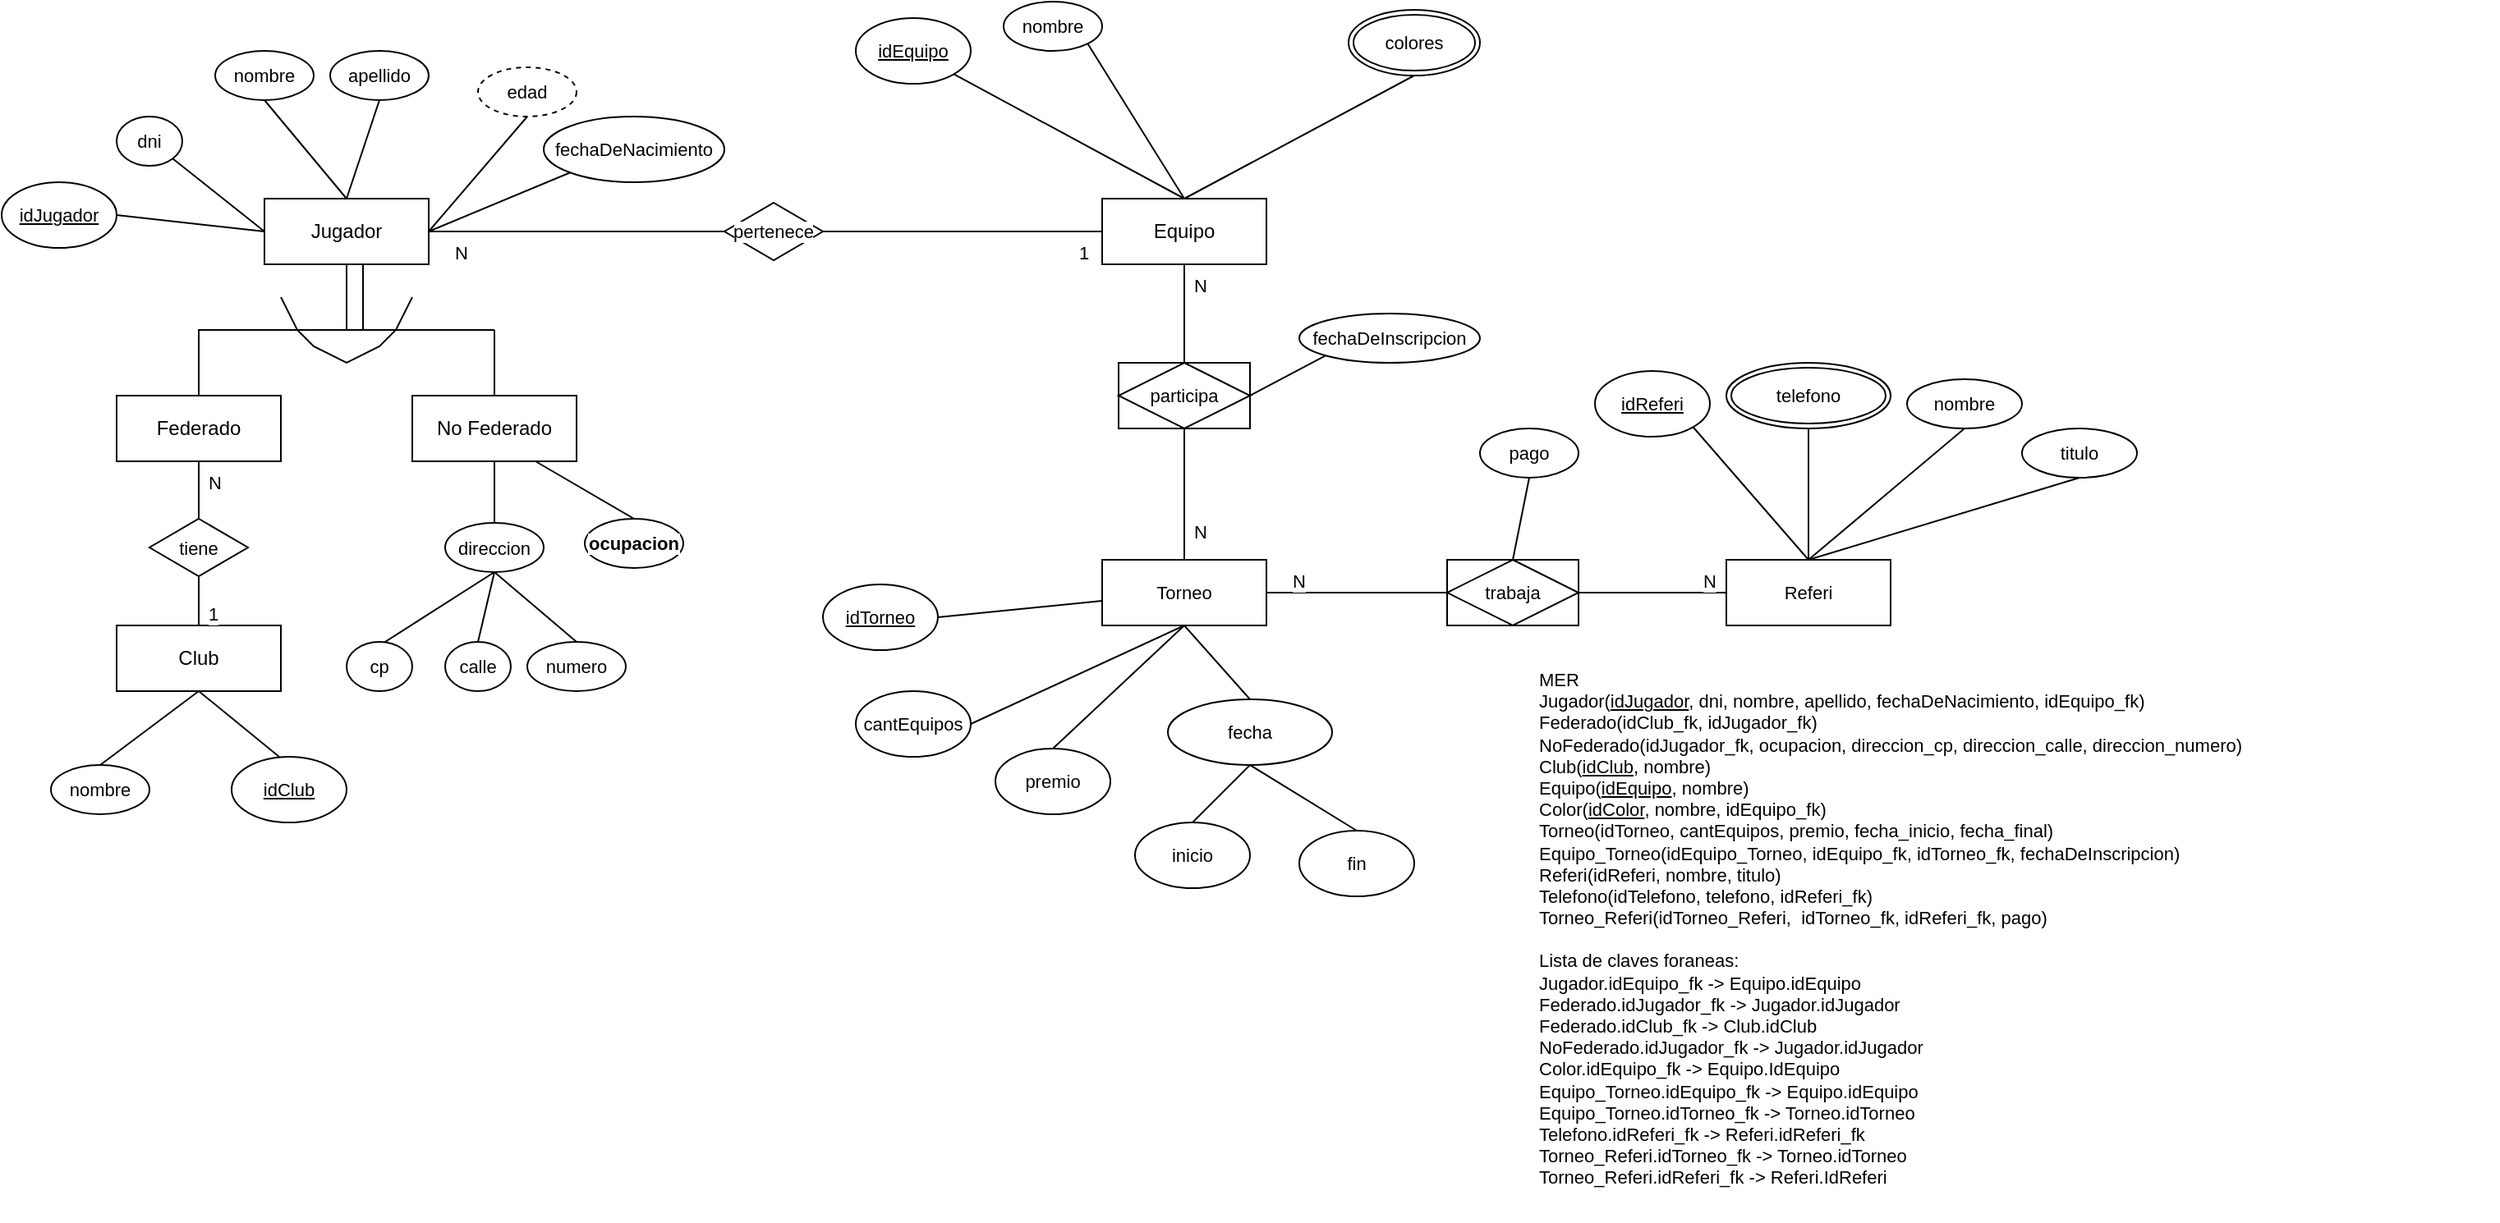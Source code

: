 <mxfile version="28.2.4">
  <diagram name="Página-1" id="o_vclZa8i1B72Egsuipd">
    <mxGraphModel dx="2010" dy="1642" grid="1" gridSize="10" guides="1" tooltips="1" connect="1" arrows="1" fold="1" page="1" pageScale="1" pageWidth="827" pageHeight="1169" math="0" shadow="0">
      <root>
        <mxCell id="0" />
        <mxCell id="1" parent="0" />
        <mxCell id="Htsk9jUAKjOqGIlY0f94-7" style="edgeStyle=none;shape=connector;rounded=0;orthogonalLoop=1;jettySize=auto;html=1;exitX=0.5;exitY=1;exitDx=0;exitDy=0;entryX=0.5;entryY=0;entryDx=0;entryDy=0;strokeColor=default;align=center;verticalAlign=middle;fontFamily=Helvetica;fontSize=11;fontColor=default;labelBackgroundColor=default;endArrow=none;" edge="1" parent="1" source="Htsk9jUAKjOqGIlY0f94-2" target="Htsk9jUAKjOqGIlY0f94-3">
          <mxGeometry relative="1" as="geometry">
            <Array as="points">
              <mxPoint x="150" y="60" />
              <mxPoint x="240" y="60" />
              <mxPoint x="60" y="60" />
            </Array>
          </mxGeometry>
        </mxCell>
        <mxCell id="Htsk9jUAKjOqGIlY0f94-39" style="edgeStyle=none;shape=connector;rounded=0;orthogonalLoop=1;jettySize=auto;html=1;exitX=1;exitY=0.5;exitDx=0;exitDy=0;entryX=0;entryY=0.5;entryDx=0;entryDy=0;strokeColor=default;align=center;verticalAlign=middle;fontFamily=Helvetica;fontSize=11;fontColor=default;labelBackgroundColor=default;endArrow=none;" edge="1" parent="1" source="Htsk9jUAKjOqGIlY0f94-51" target="Htsk9jUAKjOqGIlY0f94-38">
          <mxGeometry relative="1" as="geometry" />
        </mxCell>
        <mxCell id="Htsk9jUAKjOqGIlY0f94-2" value="Jugador" style="whiteSpace=wrap;html=1;align=center;" vertex="1" parent="1">
          <mxGeometry x="100" y="-20" width="100" height="40" as="geometry" />
        </mxCell>
        <mxCell id="Htsk9jUAKjOqGIlY0f94-3" value="Federado" style="whiteSpace=wrap;html=1;align=center;" vertex="1" parent="1">
          <mxGeometry x="10" y="100" width="100" height="40" as="geometry" />
        </mxCell>
        <mxCell id="Htsk9jUAKjOqGIlY0f94-9" style="edgeStyle=none;shape=connector;rounded=0;orthogonalLoop=1;jettySize=auto;html=1;exitX=0.5;exitY=0;exitDx=0;exitDy=0;strokeColor=default;align=center;verticalAlign=middle;fontFamily=Helvetica;fontSize=11;fontColor=default;labelBackgroundColor=default;endArrow=none;" edge="1" parent="1" source="Htsk9jUAKjOqGIlY0f94-4">
          <mxGeometry relative="1" as="geometry">
            <mxPoint x="240" y="60" as="targetPoint" />
          </mxGeometry>
        </mxCell>
        <mxCell id="Htsk9jUAKjOqGIlY0f94-4" value="No Federado" style="whiteSpace=wrap;html=1;align=center;" vertex="1" parent="1">
          <mxGeometry x="190" y="100" width="100" height="40" as="geometry" />
        </mxCell>
        <mxCell id="Htsk9jUAKjOqGIlY0f94-11" value="" style="endArrow=none;html=1;rounded=0;strokeColor=default;align=center;verticalAlign=middle;fontFamily=Helvetica;fontSize=11;fontColor=default;labelBackgroundColor=default;" edge="1" parent="1">
          <mxGeometry width="50" height="50" relative="1" as="geometry">
            <mxPoint x="110" y="40" as="sourcePoint" />
            <mxPoint x="190" y="40" as="targetPoint" />
            <Array as="points">
              <mxPoint x="120" y="60" />
              <mxPoint x="130" y="70" />
              <mxPoint x="150" y="80" />
              <mxPoint x="170" y="70" />
              <mxPoint x="180" y="60" />
            </Array>
          </mxGeometry>
        </mxCell>
        <mxCell id="Htsk9jUAKjOqGIlY0f94-12" value="" style="endArrow=none;html=1;rounded=0;strokeColor=default;align=center;verticalAlign=middle;fontFamily=Helvetica;fontSize=11;fontColor=default;labelBackgroundColor=default;" edge="1" parent="1">
          <mxGeometry width="50" height="50" relative="1" as="geometry">
            <mxPoint x="160" y="60" as="sourcePoint" />
            <mxPoint x="160" y="20" as="targetPoint" />
          </mxGeometry>
        </mxCell>
        <mxCell id="Htsk9jUAKjOqGIlY0f94-20" style="edgeStyle=none;shape=connector;rounded=0;orthogonalLoop=1;jettySize=auto;html=1;exitX=1;exitY=1;exitDx=0;exitDy=0;entryX=0;entryY=0.5;entryDx=0;entryDy=0;strokeColor=default;align=center;verticalAlign=middle;fontFamily=Helvetica;fontSize=11;fontColor=default;labelBackgroundColor=default;endArrow=none;" edge="1" parent="1" source="Htsk9jUAKjOqGIlY0f94-13" target="Htsk9jUAKjOqGIlY0f94-2">
          <mxGeometry relative="1" as="geometry" />
        </mxCell>
        <mxCell id="Htsk9jUAKjOqGIlY0f94-13" value="dni" style="ellipse;whiteSpace=wrap;html=1;align=center;fontFamily=Helvetica;fontSize=11;fontColor=default;labelBackgroundColor=default;" vertex="1" parent="1">
          <mxGeometry x="10" y="-70" width="40" height="30" as="geometry" />
        </mxCell>
        <mxCell id="Htsk9jUAKjOqGIlY0f94-22" style="edgeStyle=none;shape=connector;rounded=0;orthogonalLoop=1;jettySize=auto;html=1;exitX=0.5;exitY=1;exitDx=0;exitDy=0;entryX=0.5;entryY=0;entryDx=0;entryDy=0;strokeColor=default;align=center;verticalAlign=middle;fontFamily=Helvetica;fontSize=11;fontColor=default;labelBackgroundColor=default;endArrow=none;" edge="1" parent="1" source="Htsk9jUAKjOqGIlY0f94-14" target="Htsk9jUAKjOqGIlY0f94-2">
          <mxGeometry relative="1" as="geometry" />
        </mxCell>
        <mxCell id="Htsk9jUAKjOqGIlY0f94-14" value="nombre" style="ellipse;whiteSpace=wrap;html=1;align=center;fontFamily=Helvetica;fontSize=11;fontColor=default;labelBackgroundColor=default;" vertex="1" parent="1">
          <mxGeometry x="70" y="-110" width="60" height="30" as="geometry" />
        </mxCell>
        <mxCell id="Htsk9jUAKjOqGIlY0f94-15" value="apellido" style="ellipse;whiteSpace=wrap;html=1;align=center;fontFamily=Helvetica;fontSize=11;fontColor=default;labelBackgroundColor=default;" vertex="1" parent="1">
          <mxGeometry x="140" y="-110" width="60" height="30" as="geometry" />
        </mxCell>
        <mxCell id="Htsk9jUAKjOqGIlY0f94-24" style="edgeStyle=none;shape=connector;rounded=0;orthogonalLoop=1;jettySize=auto;html=1;exitX=0.5;exitY=1;exitDx=0;exitDy=0;entryX=1;entryY=0.5;entryDx=0;entryDy=0;strokeColor=default;align=center;verticalAlign=middle;fontFamily=Helvetica;fontSize=11;fontColor=default;labelBackgroundColor=default;endArrow=none;" edge="1" parent="1" source="Htsk9jUAKjOqGIlY0f94-16" target="Htsk9jUAKjOqGIlY0f94-2">
          <mxGeometry relative="1" as="geometry" />
        </mxCell>
        <mxCell id="Htsk9jUAKjOqGIlY0f94-16" value="edad" style="ellipse;whiteSpace=wrap;html=1;align=center;dashed=1;fontFamily=Helvetica;fontSize=11;fontColor=default;labelBackgroundColor=default;" vertex="1" parent="1">
          <mxGeometry x="230" y="-100" width="60" height="30" as="geometry" />
        </mxCell>
        <mxCell id="Htsk9jUAKjOqGIlY0f94-25" style="edgeStyle=none;shape=connector;rounded=0;orthogonalLoop=1;jettySize=auto;html=1;exitX=0;exitY=1;exitDx=0;exitDy=0;entryX=1;entryY=0.5;entryDx=0;entryDy=0;strokeColor=default;align=center;verticalAlign=middle;fontFamily=Helvetica;fontSize=11;fontColor=default;labelBackgroundColor=default;endArrow=none;" edge="1" parent="1" source="Htsk9jUAKjOqGIlY0f94-17" target="Htsk9jUAKjOqGIlY0f94-2">
          <mxGeometry relative="1" as="geometry" />
        </mxCell>
        <mxCell id="Htsk9jUAKjOqGIlY0f94-17" value="fechaDeNacimiento" style="ellipse;whiteSpace=wrap;html=1;align=center;fontFamily=Helvetica;fontSize=11;fontColor=default;labelBackgroundColor=default;" vertex="1" parent="1">
          <mxGeometry x="270" y="-70" width="110" height="40" as="geometry" />
        </mxCell>
        <mxCell id="Htsk9jUAKjOqGIlY0f94-19" style="edgeStyle=none;shape=connector;rounded=0;orthogonalLoop=1;jettySize=auto;html=1;exitX=1;exitY=0.5;exitDx=0;exitDy=0;entryX=0;entryY=0.5;entryDx=0;entryDy=0;strokeColor=default;align=center;verticalAlign=middle;fontFamily=Helvetica;fontSize=11;fontColor=default;labelBackgroundColor=default;endArrow=none;" edge="1" parent="1" source="Htsk9jUAKjOqGIlY0f94-18" target="Htsk9jUAKjOqGIlY0f94-2">
          <mxGeometry relative="1" as="geometry" />
        </mxCell>
        <mxCell id="Htsk9jUAKjOqGIlY0f94-18" value="idJugador" style="ellipse;whiteSpace=wrap;html=1;align=center;fontStyle=4;fontFamily=Helvetica;fontSize=11;fontColor=default;labelBackgroundColor=default;" vertex="1" parent="1">
          <mxGeometry x="-60" y="-30" width="70" height="40" as="geometry" />
        </mxCell>
        <mxCell id="Htsk9jUAKjOqGIlY0f94-29" style="edgeStyle=none;shape=connector;rounded=0;orthogonalLoop=1;jettySize=auto;html=1;exitX=0.5;exitY=0;exitDx=0;exitDy=0;entryX=0.75;entryY=1;entryDx=0;entryDy=0;strokeColor=default;align=center;verticalAlign=middle;fontFamily=Helvetica;fontSize=11;fontColor=default;labelBackgroundColor=default;endArrow=none;" edge="1" parent="1" source="Htsk9jUAKjOqGIlY0f94-28" target="Htsk9jUAKjOqGIlY0f94-4">
          <mxGeometry relative="1" as="geometry" />
        </mxCell>
        <mxCell id="Htsk9jUAKjOqGIlY0f94-28" value="ocupacion" style="ellipse;whiteSpace=wrap;html=1;align=center;fontFamily=Helvetica;fontSize=11;fontColor=default;labelBackgroundColor=default;fontStyle=1" vertex="1" parent="1">
          <mxGeometry x="295" y="175" width="60" height="30" as="geometry" />
        </mxCell>
        <mxCell id="Htsk9jUAKjOqGIlY0f94-31" value="" style="edgeStyle=none;shape=connector;rounded=0;orthogonalLoop=1;jettySize=auto;html=1;strokeColor=default;align=center;verticalAlign=middle;fontFamily=Helvetica;fontSize=11;fontColor=default;labelBackgroundColor=default;endArrow=none;entryX=0.5;entryY=1;entryDx=0;entryDy=0;" edge="1" parent="1" source="Htsk9jUAKjOqGIlY0f94-30" target="Htsk9jUAKjOqGIlY0f94-4">
          <mxGeometry relative="1" as="geometry" />
        </mxCell>
        <mxCell id="Htsk9jUAKjOqGIlY0f94-35" style="edgeStyle=none;shape=connector;rounded=0;orthogonalLoop=1;jettySize=auto;html=1;exitX=0.5;exitY=1;exitDx=0;exitDy=0;entryX=0.5;entryY=0;entryDx=0;entryDy=0;strokeColor=default;align=center;verticalAlign=middle;fontFamily=Helvetica;fontSize=11;fontColor=default;labelBackgroundColor=default;endArrow=none;" edge="1" parent="1" source="Htsk9jUAKjOqGIlY0f94-30" target="Htsk9jUAKjOqGIlY0f94-32">
          <mxGeometry relative="1" as="geometry" />
        </mxCell>
        <mxCell id="Htsk9jUAKjOqGIlY0f94-36" style="edgeStyle=none;shape=connector;rounded=0;orthogonalLoop=1;jettySize=auto;html=1;exitX=0.5;exitY=1;exitDx=0;exitDy=0;entryX=0.5;entryY=0;entryDx=0;entryDy=0;strokeColor=default;align=center;verticalAlign=middle;fontFamily=Helvetica;fontSize=11;fontColor=default;labelBackgroundColor=default;endArrow=none;" edge="1" parent="1" source="Htsk9jUAKjOqGIlY0f94-30" target="Htsk9jUAKjOqGIlY0f94-33">
          <mxGeometry relative="1" as="geometry" />
        </mxCell>
        <mxCell id="Htsk9jUAKjOqGIlY0f94-37" style="edgeStyle=none;shape=connector;rounded=0;orthogonalLoop=1;jettySize=auto;html=1;exitX=0.5;exitY=1;exitDx=0;exitDy=0;entryX=0;entryY=0.5;entryDx=0;entryDy=0;strokeColor=default;align=center;verticalAlign=middle;fontFamily=Helvetica;fontSize=11;fontColor=default;labelBackgroundColor=default;endArrow=none;" edge="1" parent="1" source="Htsk9jUAKjOqGIlY0f94-30" target="Htsk9jUAKjOqGIlY0f94-34">
          <mxGeometry relative="1" as="geometry" />
        </mxCell>
        <mxCell id="Htsk9jUAKjOqGIlY0f94-30" value="direccion" style="ellipse;whiteSpace=wrap;html=1;align=center;fontFamily=Helvetica;fontSize=11;fontColor=default;labelBackgroundColor=default;" vertex="1" parent="1">
          <mxGeometry x="210" y="177.5" width="60" height="30" as="geometry" />
        </mxCell>
        <mxCell id="Htsk9jUAKjOqGIlY0f94-32" value="numero" style="ellipse;whiteSpace=wrap;html=1;align=center;fontFamily=Helvetica;fontSize=11;fontColor=default;labelBackgroundColor=default;" vertex="1" parent="1">
          <mxGeometry x="260" y="250" width="60" height="30" as="geometry" />
        </mxCell>
        <mxCell id="Htsk9jUAKjOqGIlY0f94-33" value="calle" style="ellipse;whiteSpace=wrap;html=1;align=center;fontFamily=Helvetica;fontSize=11;fontColor=default;labelBackgroundColor=default;" vertex="1" parent="1">
          <mxGeometry x="210" y="250" width="40" height="30" as="geometry" />
        </mxCell>
        <mxCell id="Htsk9jUAKjOqGIlY0f94-34" value="cp" style="ellipse;whiteSpace=wrap;html=1;align=center;fontFamily=Helvetica;fontSize=11;fontColor=default;labelBackgroundColor=default;" vertex="1" parent="1">
          <mxGeometry x="150" y="250" width="40" height="30" as="geometry" />
        </mxCell>
        <mxCell id="Htsk9jUAKjOqGIlY0f94-68" style="edgeStyle=none;shape=connector;rounded=0;orthogonalLoop=1;jettySize=auto;html=1;exitX=0.5;exitY=1;exitDx=0;exitDy=0;entryX=0.5;entryY=0;entryDx=0;entryDy=0;strokeColor=default;align=center;verticalAlign=middle;fontFamily=Helvetica;fontSize=11;fontColor=default;labelBackgroundColor=default;endArrow=none;" edge="1" parent="1" source="Htsk9jUAKjOqGIlY0f94-38" target="Htsk9jUAKjOqGIlY0f94-67">
          <mxGeometry relative="1" as="geometry" />
        </mxCell>
        <mxCell id="Htsk9jUAKjOqGIlY0f94-38" value="Equipo" style="whiteSpace=wrap;html=1;align=center;" vertex="1" parent="1">
          <mxGeometry x="610" y="-20" width="100" height="40" as="geometry" />
        </mxCell>
        <mxCell id="Htsk9jUAKjOqGIlY0f94-41" style="edgeStyle=none;shape=connector;rounded=0;orthogonalLoop=1;jettySize=auto;html=1;exitX=0.5;exitY=0;exitDx=0;exitDy=0;entryX=0.5;entryY=1;entryDx=0;entryDy=0;strokeColor=default;align=center;verticalAlign=middle;fontFamily=Helvetica;fontSize=11;fontColor=default;labelBackgroundColor=default;endArrow=none;" edge="1" parent="1" source="Htsk9jUAKjOqGIlY0f94-42" target="Htsk9jUAKjOqGIlY0f94-3">
          <mxGeometry relative="1" as="geometry" />
        </mxCell>
        <mxCell id="Htsk9jUAKjOqGIlY0f94-40" value="Club" style="whiteSpace=wrap;html=1;align=center;" vertex="1" parent="1">
          <mxGeometry x="10" y="240" width="100" height="40" as="geometry" />
        </mxCell>
        <mxCell id="Htsk9jUAKjOqGIlY0f94-43" value="" style="edgeStyle=none;shape=connector;rounded=0;orthogonalLoop=1;jettySize=auto;html=1;exitX=0.5;exitY=0;exitDx=0;exitDy=0;entryX=0.5;entryY=1;entryDx=0;entryDy=0;strokeColor=default;align=center;verticalAlign=middle;fontFamily=Helvetica;fontSize=11;fontColor=default;labelBackgroundColor=default;endArrow=none;" edge="1" parent="1" source="Htsk9jUAKjOqGIlY0f94-40" target="Htsk9jUAKjOqGIlY0f94-42">
          <mxGeometry relative="1" as="geometry">
            <mxPoint x="60" y="230" as="sourcePoint" />
            <mxPoint x="60" y="140" as="targetPoint" />
          </mxGeometry>
        </mxCell>
        <mxCell id="Htsk9jUAKjOqGIlY0f94-42" value="tiene" style="shape=rhombus;perimeter=rhombusPerimeter;whiteSpace=wrap;html=1;align=center;fontFamily=Helvetica;fontSize=11;fontColor=default;labelBackgroundColor=default;" vertex="1" parent="1">
          <mxGeometry x="30" y="175" width="60" height="35" as="geometry" />
        </mxCell>
        <mxCell id="Htsk9jUAKjOqGIlY0f94-45" style="edgeStyle=none;shape=connector;rounded=0;orthogonalLoop=1;jettySize=auto;html=1;exitX=0.414;exitY=0;exitDx=0;exitDy=0;entryX=0.5;entryY=1;entryDx=0;entryDy=0;strokeColor=default;align=center;verticalAlign=middle;fontFamily=Helvetica;fontSize=11;fontColor=default;labelBackgroundColor=default;endArrow=none;exitPerimeter=0;" edge="1" parent="1" source="Htsk9jUAKjOqGIlY0f94-44" target="Htsk9jUAKjOqGIlY0f94-40">
          <mxGeometry relative="1" as="geometry" />
        </mxCell>
        <mxCell id="Htsk9jUAKjOqGIlY0f94-44" value="idClub" style="ellipse;whiteSpace=wrap;html=1;align=center;fontStyle=4;fontFamily=Helvetica;fontSize=11;fontColor=default;labelBackgroundColor=default;" vertex="1" parent="1">
          <mxGeometry x="80" y="320" width="70" height="40" as="geometry" />
        </mxCell>
        <mxCell id="Htsk9jUAKjOqGIlY0f94-47" style="edgeStyle=none;shape=connector;rounded=0;orthogonalLoop=1;jettySize=auto;html=1;exitX=0.5;exitY=0;exitDx=0;exitDy=0;strokeColor=default;align=center;verticalAlign=middle;fontFamily=Helvetica;fontSize=11;fontColor=default;labelBackgroundColor=default;endArrow=none;entryX=0.5;entryY=1;entryDx=0;entryDy=0;" edge="1" parent="1" source="Htsk9jUAKjOqGIlY0f94-46" target="Htsk9jUAKjOqGIlY0f94-40">
          <mxGeometry relative="1" as="geometry">
            <mxPoint x="10" y="260" as="targetPoint" />
          </mxGeometry>
        </mxCell>
        <mxCell id="Htsk9jUAKjOqGIlY0f94-46" value="nombre" style="ellipse;whiteSpace=wrap;html=1;align=center;fontFamily=Helvetica;fontSize=11;fontColor=default;labelBackgroundColor=default;" vertex="1" parent="1">
          <mxGeometry x="-30" y="325" width="60" height="30" as="geometry" />
        </mxCell>
        <mxCell id="Htsk9jUAKjOqGIlY0f94-49" value="1" style="text;strokeColor=none;fillColor=none;spacingLeft=4;spacingRight=4;overflow=hidden;rotatable=0;points=[[0,0.5],[1,0.5]];portConstraint=eastwest;fontSize=11;whiteSpace=wrap;html=1;fontFamily=Helvetica;fontColor=default;labelBackgroundColor=default;" vertex="1" parent="1">
          <mxGeometry x="60" y="220" width="40" height="30" as="geometry" />
        </mxCell>
        <mxCell id="Htsk9jUAKjOqGIlY0f94-50" value="N" style="text;strokeColor=none;fillColor=none;spacingLeft=4;spacingRight=4;overflow=hidden;rotatable=0;points=[[0,0.5],[1,0.5]];portConstraint=eastwest;fontSize=11;whiteSpace=wrap;html=1;fontFamily=Helvetica;fontColor=default;labelBackgroundColor=default;" vertex="1" parent="1">
          <mxGeometry x="60" y="140" width="40" height="30" as="geometry" />
        </mxCell>
        <mxCell id="Htsk9jUAKjOqGIlY0f94-52" value="" style="edgeStyle=none;shape=connector;rounded=0;orthogonalLoop=1;jettySize=auto;html=1;exitX=1;exitY=0.5;exitDx=0;exitDy=0;entryX=0;entryY=0.5;entryDx=0;entryDy=0;strokeColor=default;align=center;verticalAlign=middle;fontFamily=Helvetica;fontSize=11;fontColor=default;labelBackgroundColor=default;endArrow=none;" edge="1" parent="1" source="Htsk9jUAKjOqGIlY0f94-2" target="Htsk9jUAKjOqGIlY0f94-51">
          <mxGeometry relative="1" as="geometry">
            <mxPoint x="200" as="sourcePoint" />
            <mxPoint x="610" as="targetPoint" />
          </mxGeometry>
        </mxCell>
        <mxCell id="Htsk9jUAKjOqGIlY0f94-51" value="pertenece" style="shape=rhombus;perimeter=rhombusPerimeter;whiteSpace=wrap;html=1;align=center;fontFamily=Helvetica;fontSize=11;fontColor=default;labelBackgroundColor=default;" vertex="1" parent="1">
          <mxGeometry x="380" y="-17.5" width="60" height="35" as="geometry" />
        </mxCell>
        <mxCell id="Htsk9jUAKjOqGIlY0f94-53" value="N" style="text;strokeColor=none;fillColor=none;spacingLeft=4;spacingRight=4;overflow=hidden;rotatable=0;points=[[0,0.5],[1,0.5]];portConstraint=eastwest;fontSize=11;whiteSpace=wrap;html=1;fontFamily=Helvetica;fontColor=default;labelBackgroundColor=default;" vertex="1" parent="1">
          <mxGeometry x="210" width="20" height="30" as="geometry" />
        </mxCell>
        <mxCell id="Htsk9jUAKjOqGIlY0f94-54" value="1" style="text;strokeColor=none;fillColor=none;spacingLeft=4;spacingRight=4;overflow=hidden;rotatable=0;points=[[0,0.5],[1,0.5]];portConstraint=eastwest;fontSize=11;whiteSpace=wrap;html=1;fontFamily=Helvetica;fontColor=default;labelBackgroundColor=default;" vertex="1" parent="1">
          <mxGeometry x="590" width="20" height="30" as="geometry" />
        </mxCell>
        <mxCell id="Htsk9jUAKjOqGIlY0f94-58" style="edgeStyle=none;shape=connector;rounded=0;orthogonalLoop=1;jettySize=auto;html=1;exitX=1;exitY=1;exitDx=0;exitDy=0;entryX=0.5;entryY=0;entryDx=0;entryDy=0;strokeColor=default;align=center;verticalAlign=middle;fontFamily=Helvetica;fontSize=11;fontColor=default;labelBackgroundColor=default;endArrow=none;" edge="1" parent="1" source="Htsk9jUAKjOqGIlY0f94-55" target="Htsk9jUAKjOqGIlY0f94-38">
          <mxGeometry relative="1" as="geometry" />
        </mxCell>
        <mxCell id="Htsk9jUAKjOqGIlY0f94-55" value="nombre" style="ellipse;whiteSpace=wrap;html=1;align=center;fontFamily=Helvetica;fontSize=11;fontColor=default;labelBackgroundColor=default;" vertex="1" parent="1">
          <mxGeometry x="550" y="-140" width="60" height="30" as="geometry" />
        </mxCell>
        <mxCell id="Htsk9jUAKjOqGIlY0f94-104" style="edgeStyle=none;shape=connector;rounded=0;orthogonalLoop=1;jettySize=auto;html=1;exitX=0;exitY=1;exitDx=0;exitDy=0;entryX=1;entryY=0.5;entryDx=0;entryDy=0;strokeColor=default;align=center;verticalAlign=middle;fontFamily=Helvetica;fontSize=11;fontColor=default;labelBackgroundColor=default;endArrow=none;" edge="1" parent="1" source="Htsk9jUAKjOqGIlY0f94-56" target="Htsk9jUAKjOqGIlY0f94-72">
          <mxGeometry relative="1" as="geometry" />
        </mxCell>
        <mxCell id="Htsk9jUAKjOqGIlY0f94-56" value="fechaDeInscripcion" style="ellipse;whiteSpace=wrap;html=1;align=center;fontFamily=Helvetica;fontSize=11;fontColor=default;labelBackgroundColor=default;" vertex="1" parent="1">
          <mxGeometry x="730" y="50" width="110" height="30" as="geometry" />
        </mxCell>
        <mxCell id="Htsk9jUAKjOqGIlY0f94-63" style="edgeStyle=none;shape=connector;rounded=0;orthogonalLoop=1;jettySize=auto;html=1;exitX=0.5;exitY=1;exitDx=0;exitDy=0;entryX=0.5;entryY=0;entryDx=0;entryDy=0;strokeColor=default;align=center;verticalAlign=middle;fontFamily=Helvetica;fontSize=11;fontColor=default;labelBackgroundColor=default;endArrow=none;" edge="1" parent="1" source="Htsk9jUAKjOqGIlY0f94-61" target="Htsk9jUAKjOqGIlY0f94-38">
          <mxGeometry relative="1" as="geometry" />
        </mxCell>
        <mxCell id="Htsk9jUAKjOqGIlY0f94-61" value="colores" style="ellipse;shape=doubleEllipse;margin=3;whiteSpace=wrap;html=1;align=center;fontFamily=Helvetica;fontSize=11;fontColor=default;labelBackgroundColor=default;" vertex="1" parent="1">
          <mxGeometry x="760" y="-135" width="80" height="40" as="geometry" />
        </mxCell>
        <mxCell id="Htsk9jUAKjOqGIlY0f94-66" style="edgeStyle=none;shape=connector;rounded=0;orthogonalLoop=1;jettySize=auto;html=1;exitX=1;exitY=1;exitDx=0;exitDy=0;strokeColor=default;align=center;verticalAlign=middle;fontFamily=Helvetica;fontSize=11;fontColor=default;labelBackgroundColor=default;endArrow=none;" edge="1" parent="1" source="Htsk9jUAKjOqGIlY0f94-65">
          <mxGeometry relative="1" as="geometry">
            <mxPoint x="660" y="-20" as="targetPoint" />
          </mxGeometry>
        </mxCell>
        <mxCell id="Htsk9jUAKjOqGIlY0f94-65" value="idEquipo" style="ellipse;whiteSpace=wrap;html=1;align=center;fontStyle=4;fontFamily=Helvetica;fontSize=11;fontColor=default;labelBackgroundColor=default;" vertex="1" parent="1">
          <mxGeometry x="460" y="-130" width="70" height="40" as="geometry" />
        </mxCell>
        <mxCell id="Htsk9jUAKjOqGIlY0f94-87" style="edgeStyle=none;shape=connector;rounded=0;orthogonalLoop=1;jettySize=auto;html=1;exitX=1;exitY=0.5;exitDx=0;exitDy=0;entryX=0;entryY=0.5;entryDx=0;entryDy=0;strokeColor=default;align=center;verticalAlign=middle;fontFamily=Helvetica;fontSize=11;fontColor=default;labelBackgroundColor=default;endArrow=none;" edge="1" parent="1" source="Htsk9jUAKjOqGIlY0f94-67" target="Htsk9jUAKjOqGIlY0f94-85">
          <mxGeometry relative="1" as="geometry" />
        </mxCell>
        <mxCell id="Htsk9jUAKjOqGIlY0f94-67" value="Torneo" style="whiteSpace=wrap;html=1;align=center;fontFamily=Helvetica;fontSize=11;fontColor=default;labelBackgroundColor=default;" vertex="1" parent="1">
          <mxGeometry x="610" y="200" width="100" height="40" as="geometry" />
        </mxCell>
        <mxCell id="Htsk9jUAKjOqGIlY0f94-70" value="N" style="text;strokeColor=none;fillColor=none;spacingLeft=4;spacingRight=4;overflow=hidden;rotatable=0;points=[[0,0.5],[1,0.5]];portConstraint=eastwest;fontSize=11;whiteSpace=wrap;html=1;fontFamily=Helvetica;fontColor=default;labelBackgroundColor=default;" vertex="1" parent="1">
          <mxGeometry x="660" y="170" width="20" height="30" as="geometry" />
        </mxCell>
        <mxCell id="Htsk9jUAKjOqGIlY0f94-71" value="N" style="text;strokeColor=none;fillColor=none;spacingLeft=4;spacingRight=4;overflow=hidden;rotatable=0;points=[[0,0.5],[1,0.5]];portConstraint=eastwest;fontSize=11;whiteSpace=wrap;html=1;fontFamily=Helvetica;fontColor=default;labelBackgroundColor=default;" vertex="1" parent="1">
          <mxGeometry x="660" y="20" width="20" height="30" as="geometry" />
        </mxCell>
        <mxCell id="Htsk9jUAKjOqGIlY0f94-72" value="participa" style="shape=associativeEntity;whiteSpace=wrap;html=1;align=center;fontFamily=Helvetica;fontSize=11;fontColor=default;labelBackgroundColor=default;" vertex="1" parent="1">
          <mxGeometry x="620" y="80" width="80" height="40" as="geometry" />
        </mxCell>
        <mxCell id="Htsk9jUAKjOqGIlY0f94-74" style="edgeStyle=none;shape=connector;rounded=0;orthogonalLoop=1;jettySize=auto;html=1;exitX=0.5;exitY=0;exitDx=0;exitDy=0;entryX=0.5;entryY=1;entryDx=0;entryDy=0;strokeColor=default;align=center;verticalAlign=middle;fontFamily=Helvetica;fontSize=11;fontColor=default;labelBackgroundColor=default;endArrow=none;" edge="1" parent="1" source="Htsk9jUAKjOqGIlY0f94-73" target="Htsk9jUAKjOqGIlY0f94-67">
          <mxGeometry relative="1" as="geometry" />
        </mxCell>
        <mxCell id="Htsk9jUAKjOqGIlY0f94-78" style="edgeStyle=none;shape=connector;rounded=0;orthogonalLoop=1;jettySize=auto;html=1;exitX=0.5;exitY=1;exitDx=0;exitDy=0;entryX=0.5;entryY=0;entryDx=0;entryDy=0;strokeColor=default;align=center;verticalAlign=middle;fontFamily=Helvetica;fontSize=11;fontColor=default;labelBackgroundColor=default;endArrow=none;" edge="1" parent="1" source="Htsk9jUAKjOqGIlY0f94-73" target="Htsk9jUAKjOqGIlY0f94-76">
          <mxGeometry relative="1" as="geometry" />
        </mxCell>
        <mxCell id="Htsk9jUAKjOqGIlY0f94-73" value="fecha" style="ellipse;whiteSpace=wrap;html=1;align=center;fontFamily=Helvetica;fontSize=11;fontColor=default;labelBackgroundColor=default;" vertex="1" parent="1">
          <mxGeometry x="650" y="285" width="100" height="40" as="geometry" />
        </mxCell>
        <mxCell id="Htsk9jUAKjOqGIlY0f94-77" style="edgeStyle=none;shape=connector;rounded=0;orthogonalLoop=1;jettySize=auto;html=1;exitX=0.5;exitY=0;exitDx=0;exitDy=0;entryX=0.5;entryY=1;entryDx=0;entryDy=0;strokeColor=default;align=center;verticalAlign=middle;fontFamily=Helvetica;fontSize=11;fontColor=default;labelBackgroundColor=default;endArrow=none;" edge="1" parent="1" source="Htsk9jUAKjOqGIlY0f94-75" target="Htsk9jUAKjOqGIlY0f94-73">
          <mxGeometry relative="1" as="geometry" />
        </mxCell>
        <mxCell id="Htsk9jUAKjOqGIlY0f94-75" value="inicio" style="ellipse;whiteSpace=wrap;html=1;align=center;fontFamily=Helvetica;fontSize=11;fontColor=default;labelBackgroundColor=default;" vertex="1" parent="1">
          <mxGeometry x="630" y="360" width="70" height="40" as="geometry" />
        </mxCell>
        <mxCell id="Htsk9jUAKjOqGIlY0f94-76" value="fin" style="ellipse;whiteSpace=wrap;html=1;align=center;fontFamily=Helvetica;fontSize=11;fontColor=default;labelBackgroundColor=default;" vertex="1" parent="1">
          <mxGeometry x="730" y="365" width="70" height="40" as="geometry" />
        </mxCell>
        <mxCell id="Htsk9jUAKjOqGIlY0f94-82" style="edgeStyle=none;shape=connector;rounded=0;orthogonalLoop=1;jettySize=auto;html=1;exitX=0.5;exitY=0;exitDx=0;exitDy=0;entryX=0.5;entryY=1;entryDx=0;entryDy=0;strokeColor=default;align=center;verticalAlign=middle;fontFamily=Helvetica;fontSize=11;fontColor=default;labelBackgroundColor=default;endArrow=none;" edge="1" parent="1" source="Htsk9jUAKjOqGIlY0f94-79" target="Htsk9jUAKjOqGIlY0f94-67">
          <mxGeometry relative="1" as="geometry" />
        </mxCell>
        <mxCell id="Htsk9jUAKjOqGIlY0f94-79" value="premio" style="ellipse;whiteSpace=wrap;html=1;align=center;fontFamily=Helvetica;fontSize=11;fontColor=default;labelBackgroundColor=default;" vertex="1" parent="1">
          <mxGeometry x="545" y="315" width="70" height="40" as="geometry" />
        </mxCell>
        <mxCell id="Htsk9jUAKjOqGIlY0f94-84" style="edgeStyle=none;shape=connector;rounded=0;orthogonalLoop=1;jettySize=auto;html=1;exitX=1;exitY=0.5;exitDx=0;exitDy=0;entryX=0.5;entryY=1;entryDx=0;entryDy=0;strokeColor=default;align=center;verticalAlign=middle;fontFamily=Helvetica;fontSize=11;fontColor=default;labelBackgroundColor=default;endArrow=none;" edge="1" parent="1" source="Htsk9jUAKjOqGIlY0f94-83" target="Htsk9jUAKjOqGIlY0f94-67">
          <mxGeometry relative="1" as="geometry" />
        </mxCell>
        <mxCell id="Htsk9jUAKjOqGIlY0f94-83" value="cantEquipos" style="ellipse;whiteSpace=wrap;html=1;align=center;fontFamily=Helvetica;fontSize=11;fontColor=default;labelBackgroundColor=default;" vertex="1" parent="1">
          <mxGeometry x="460" y="280" width="70" height="40" as="geometry" />
        </mxCell>
        <mxCell id="Htsk9jUAKjOqGIlY0f94-85" value="Referi" style="whiteSpace=wrap;html=1;align=center;fontFamily=Helvetica;fontSize=11;fontColor=default;labelBackgroundColor=default;" vertex="1" parent="1">
          <mxGeometry x="990" y="200" width="100" height="40" as="geometry" />
        </mxCell>
        <mxCell id="Htsk9jUAKjOqGIlY0f94-88" value="N" style="text;strokeColor=none;fillColor=none;spacingLeft=4;spacingRight=4;overflow=hidden;rotatable=0;points=[[0,0.5],[1,0.5]];portConstraint=eastwest;fontSize=11;whiteSpace=wrap;html=1;fontFamily=Helvetica;fontColor=default;labelBackgroundColor=default;" vertex="1" parent="1">
          <mxGeometry x="720" y="200" width="20" height="30" as="geometry" />
        </mxCell>
        <mxCell id="Htsk9jUAKjOqGIlY0f94-89" value="N" style="text;strokeColor=none;fillColor=none;spacingLeft=4;spacingRight=4;overflow=hidden;rotatable=0;points=[[0,0.5],[1,0.5]];portConstraint=eastwest;fontSize=11;whiteSpace=wrap;html=1;fontFamily=Helvetica;fontColor=default;labelBackgroundColor=default;" vertex="1" parent="1">
          <mxGeometry x="970" y="200" width="20" height="30" as="geometry" />
        </mxCell>
        <mxCell id="Htsk9jUAKjOqGIlY0f94-90" value="trabaja" style="shape=associativeEntity;whiteSpace=wrap;html=1;align=center;fontFamily=Helvetica;fontSize=11;fontColor=default;labelBackgroundColor=default;" vertex="1" parent="1">
          <mxGeometry x="820" y="200" width="80" height="40" as="geometry" />
        </mxCell>
        <mxCell id="Htsk9jUAKjOqGIlY0f94-92" style="edgeStyle=none;shape=connector;rounded=0;orthogonalLoop=1;jettySize=auto;html=1;exitX=0.5;exitY=1;exitDx=0;exitDy=0;entryX=0.5;entryY=0;entryDx=0;entryDy=0;strokeColor=default;align=center;verticalAlign=middle;fontFamily=Helvetica;fontSize=11;fontColor=default;labelBackgroundColor=default;endArrow=none;" edge="1" parent="1" source="Htsk9jUAKjOqGIlY0f94-91" target="Htsk9jUAKjOqGIlY0f94-85">
          <mxGeometry relative="1" as="geometry" />
        </mxCell>
        <mxCell id="Htsk9jUAKjOqGIlY0f94-91" value="telefono" style="ellipse;shape=doubleEllipse;margin=3;whiteSpace=wrap;html=1;align=center;fontFamily=Helvetica;fontSize=11;fontColor=default;labelBackgroundColor=default;" vertex="1" parent="1">
          <mxGeometry x="990" y="80" width="100" height="40" as="geometry" />
        </mxCell>
        <mxCell id="Htsk9jUAKjOqGIlY0f94-94" style="edgeStyle=none;shape=connector;rounded=0;orthogonalLoop=1;jettySize=auto;html=1;exitX=1;exitY=1;exitDx=0;exitDy=0;strokeColor=default;align=center;verticalAlign=middle;fontFamily=Helvetica;fontSize=11;fontColor=default;labelBackgroundColor=default;endArrow=none;" edge="1" parent="1" source="Htsk9jUAKjOqGIlY0f94-93">
          <mxGeometry relative="1" as="geometry">
            <mxPoint x="1040" y="200" as="targetPoint" />
          </mxGeometry>
        </mxCell>
        <mxCell id="Htsk9jUAKjOqGIlY0f94-93" value="idReferi" style="ellipse;whiteSpace=wrap;html=1;align=center;fontStyle=4;fontFamily=Helvetica;fontSize=11;fontColor=default;labelBackgroundColor=default;" vertex="1" parent="1">
          <mxGeometry x="910" y="85" width="70" height="40" as="geometry" />
        </mxCell>
        <mxCell id="Htsk9jUAKjOqGIlY0f94-99" style="edgeStyle=none;shape=connector;rounded=0;orthogonalLoop=1;jettySize=auto;html=1;exitX=0.5;exitY=1;exitDx=0;exitDy=0;strokeColor=default;align=center;verticalAlign=middle;fontFamily=Helvetica;fontSize=11;fontColor=default;labelBackgroundColor=default;endArrow=none;" edge="1" parent="1" source="Htsk9jUAKjOqGIlY0f94-95">
          <mxGeometry relative="1" as="geometry">
            <mxPoint x="1040" y="200" as="targetPoint" />
          </mxGeometry>
        </mxCell>
        <mxCell id="Htsk9jUAKjOqGIlY0f94-95" value="nombre" style="ellipse;whiteSpace=wrap;html=1;align=center;fontFamily=Helvetica;fontSize=11;fontColor=default;labelBackgroundColor=default;" vertex="1" parent="1">
          <mxGeometry x="1100" y="90" width="70" height="30" as="geometry" />
        </mxCell>
        <mxCell id="Htsk9jUAKjOqGIlY0f94-100" style="edgeStyle=none;shape=connector;rounded=0;orthogonalLoop=1;jettySize=auto;html=1;exitX=0.5;exitY=1;exitDx=0;exitDy=0;strokeColor=default;align=center;verticalAlign=middle;fontFamily=Helvetica;fontSize=11;fontColor=default;labelBackgroundColor=default;endArrow=none;" edge="1" parent="1" source="Htsk9jUAKjOqGIlY0f94-96">
          <mxGeometry relative="1" as="geometry">
            <mxPoint x="1040" y="200" as="targetPoint" />
          </mxGeometry>
        </mxCell>
        <mxCell id="Htsk9jUAKjOqGIlY0f94-96" value="titulo" style="ellipse;whiteSpace=wrap;html=1;align=center;fontFamily=Helvetica;fontSize=11;fontColor=default;labelBackgroundColor=default;" vertex="1" parent="1">
          <mxGeometry x="1170" y="120" width="70" height="30" as="geometry" />
        </mxCell>
        <mxCell id="Htsk9jUAKjOqGIlY0f94-98" style="edgeStyle=none;shape=connector;rounded=0;orthogonalLoop=1;jettySize=auto;html=1;exitX=0.5;exitY=1;exitDx=0;exitDy=0;entryX=0.5;entryY=0;entryDx=0;entryDy=0;strokeColor=default;align=center;verticalAlign=middle;fontFamily=Helvetica;fontSize=11;fontColor=default;labelBackgroundColor=default;endArrow=none;" edge="1" parent="1" source="Htsk9jUAKjOqGIlY0f94-97" target="Htsk9jUAKjOqGIlY0f94-90">
          <mxGeometry relative="1" as="geometry" />
        </mxCell>
        <mxCell id="Htsk9jUAKjOqGIlY0f94-97" value="pago" style="ellipse;whiteSpace=wrap;html=1;align=center;fontFamily=Helvetica;fontSize=11;fontColor=default;labelBackgroundColor=default;" vertex="1" parent="1">
          <mxGeometry x="840" y="120" width="60" height="30" as="geometry" />
        </mxCell>
        <mxCell id="Htsk9jUAKjOqGIlY0f94-105" value="" style="edgeStyle=none;shape=connector;rounded=0;orthogonalLoop=1;jettySize=auto;html=1;exitX=0.5;exitY=1;exitDx=0;exitDy=0;entryX=0.5;entryY=0;entryDx=0;entryDy=0;strokeColor=default;align=center;verticalAlign=middle;fontFamily=Helvetica;fontSize=11;fontColor=default;labelBackgroundColor=default;endArrow=none;" edge="1" parent="1" source="Htsk9jUAKjOqGIlY0f94-15" target="Htsk9jUAKjOqGIlY0f94-2">
          <mxGeometry relative="1" as="geometry">
            <mxPoint x="170" y="-80" as="sourcePoint" />
            <mxPoint x="150" y="-20" as="targetPoint" />
          </mxGeometry>
        </mxCell>
        <mxCell id="Htsk9jUAKjOqGIlY0f94-101" value="MER&lt;div&gt;Jugador(&lt;u&gt;idJugador&lt;/u&gt;, dni, nombre, apellido, fechaDeNacimiento, idEquipo_fk)&lt;/div&gt;&lt;div&gt;Federado(idClub_fk, idJugador_fk)&lt;/div&gt;&lt;div&gt;NoFederado(idJugador_fk, ocupacion, direccion_cp, direccion_calle, direccion_numero)&lt;/div&gt;&lt;div&gt;Club(&lt;u&gt;idClub&lt;/u&gt;, nombre)&lt;/div&gt;&lt;div&gt;Equipo(&lt;u&gt;idEquipo&lt;/u&gt;, nombre)&lt;/div&gt;&lt;div&gt;Color(&lt;u&gt;idColor&lt;/u&gt;, nombre, idEquipo_fk)&lt;/div&gt;&lt;div&gt;Torneo(idTorneo, cantEquipos, premio, fecha_inicio, fecha_final)&lt;/div&gt;&lt;div&gt;Equipo_Torneo(idEquipo_Torneo, idEquipo_fk, idTorneo_fk, fechaDeInscripcion)&lt;/div&gt;&lt;div&gt;Referi(idReferi, nombre, titulo)&lt;/div&gt;&lt;div&gt;Telefono(idTelefono, telefono, idReferi_fk)&lt;/div&gt;&lt;div&gt;Torneo_Referi(idTorneo_Referi,&amp;nbsp; idTorneo_fk, idReferi_fk, pago)&lt;/div&gt;&lt;div&gt;&lt;br&gt;&lt;/div&gt;&lt;div&gt;Lista de claves foraneas:&lt;/div&gt;&lt;div&gt;Jugador.idEquipo_fk -&amp;gt; Equipo.idEquipo&lt;/div&gt;&lt;div&gt;Federado.idJugador_fk -&amp;gt; Jugador.idJugador&lt;/div&gt;&lt;div&gt;Federado.idClub_fk -&amp;gt; Club.idClub&lt;/div&gt;&lt;div&gt;NoFederado.idJugador_fk -&amp;gt; Jugador.idJugador&lt;/div&gt;&lt;div&gt;Color.idEquipo_fk -&amp;gt; Equipo.IdEquipo&lt;/div&gt;&lt;div&gt;Equipo_Torneo.idEquipo_fk -&amp;gt; Equipo.idEquipo&lt;/div&gt;&lt;div&gt;Equipo_Torneo.idTorneo_fk -&amp;gt; Torneo.idTorneo&lt;/div&gt;&lt;div&gt;Telefono.idReferi_fk -&amp;gt; Referi.idReferi_fk&lt;/div&gt;&lt;div&gt;Torneo_Referi.idTorneo_fk -&amp;gt; Torneo.idTorneo&lt;/div&gt;&lt;div&gt;Torneo_Referi.idReferi_fk -&amp;gt; Referi.IdReferi&lt;/div&gt;&lt;div&gt;&lt;br&gt;&lt;/div&gt;" style="text;strokeColor=none;fillColor=none;spacingLeft=4;spacingRight=4;overflow=hidden;rotatable=0;points=[[0,0.5],[1,0.5]];portConstraint=eastwest;fontSize=11;whiteSpace=wrap;html=1;fontFamily=Helvetica;fontColor=default;labelBackgroundColor=default;" vertex="1" parent="1">
          <mxGeometry x="870" y="260" width="590" height="340" as="geometry" />
        </mxCell>
        <mxCell id="Htsk9jUAKjOqGIlY0f94-108" style="edgeStyle=none;shape=connector;rounded=0;orthogonalLoop=1;jettySize=auto;html=1;exitX=1;exitY=0.5;exitDx=0;exitDy=0;strokeColor=default;align=center;verticalAlign=middle;fontFamily=Helvetica;fontSize=11;fontColor=default;labelBackgroundColor=default;endArrow=none;" edge="1" parent="1" source="Htsk9jUAKjOqGIlY0f94-107" target="Htsk9jUAKjOqGIlY0f94-67">
          <mxGeometry relative="1" as="geometry" />
        </mxCell>
        <mxCell id="Htsk9jUAKjOqGIlY0f94-107" value="idTorneo" style="ellipse;whiteSpace=wrap;html=1;align=center;fontStyle=4;fontFamily=Helvetica;fontSize=11;fontColor=default;labelBackgroundColor=default;" vertex="1" parent="1">
          <mxGeometry x="440" y="215" width="70" height="40" as="geometry" />
        </mxCell>
      </root>
    </mxGraphModel>
  </diagram>
</mxfile>
